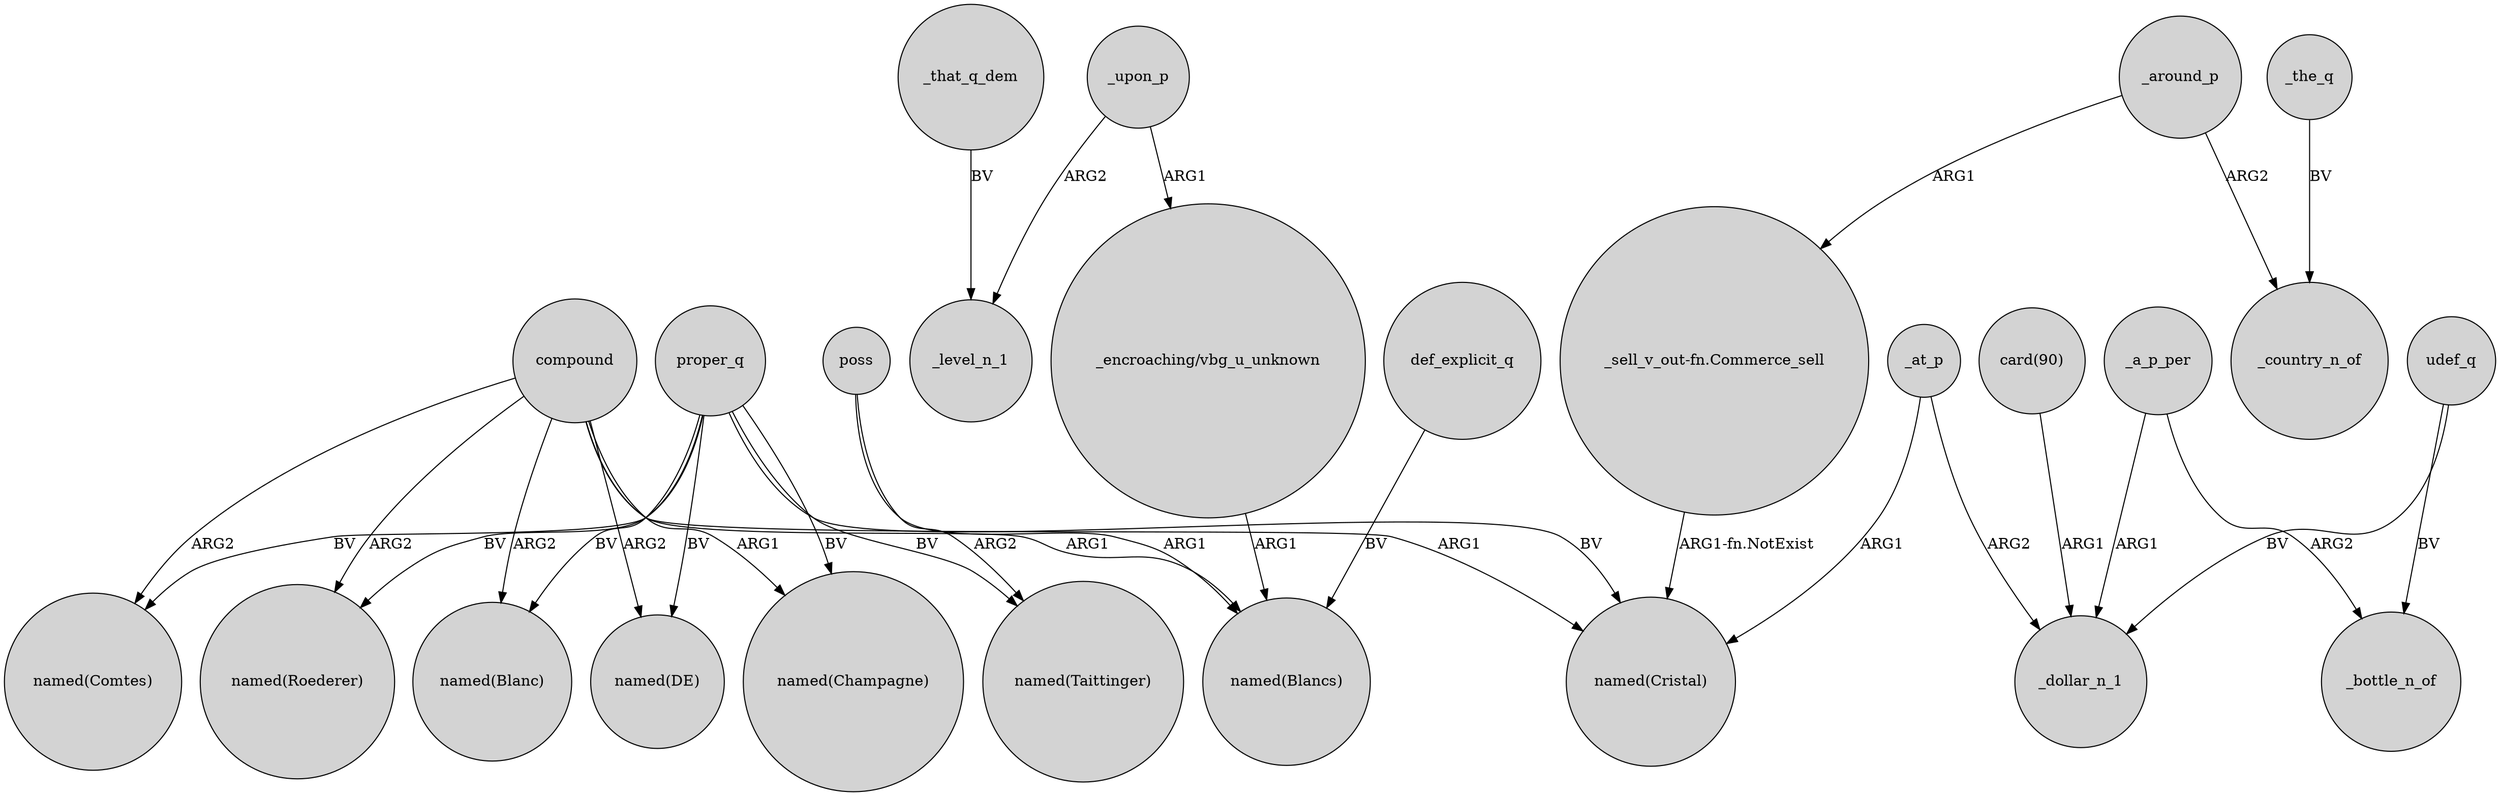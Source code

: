 digraph {
	node [shape=circle style=filled]
	compound -> "named(Cristal)" [label=ARG1]
	compound -> "named(Comtes)" [label=ARG2]
	_that_q_dem -> _level_n_1 [label=BV]
	proper_q -> "named(Blanc)" [label=BV]
	_at_p -> _dollar_n_1 [label=ARG2]
	_upon_p -> "_encroaching/vbg_u_unknown" [label=ARG1]
	poss -> "named(Blancs)" [label=ARG1]
	poss -> "named(Taittinger)" [label=ARG2]
	_around_p -> _country_n_of [label=ARG2]
	_at_p -> "named(Cristal)" [label=ARG1]
	proper_q -> "named(Taittinger)" [label=BV]
	def_explicit_q -> "named(Blancs)" [label=BV]
	proper_q -> "named(Cristal)" [label=BV]
	compound -> "named(DE)" [label=ARG2]
	_a_p_per -> _dollar_n_1 [label=ARG1]
	_the_q -> _country_n_of [label=BV]
	"card(90)" -> _dollar_n_1 [label=ARG1]
	"_encroaching/vbg_u_unknown" -> "named(Blancs)" [label=ARG1]
	compound -> "named(Roederer)" [label=ARG2]
	compound -> "named(Champagne)" [label=ARG1]
	proper_q -> "named(DE)" [label=BV]
	compound -> "named(Blancs)" [label=ARG1]
	_upon_p -> _level_n_1 [label=ARG2]
	_around_p -> "_sell_v_out-fn.Commerce_sell" [label=ARG1]
	"_sell_v_out-fn.Commerce_sell" -> "named(Cristal)" [label="ARG1-fn.NotExist"]
	proper_q -> "named(Comtes)" [label=BV]
	compound -> "named(Blanc)" [label=ARG2]
	proper_q -> "named(Champagne)" [label=BV]
	_a_p_per -> _bottle_n_of [label=ARG2]
	proper_q -> "named(Roederer)" [label=BV]
	udef_q -> _dollar_n_1 [label=BV]
	udef_q -> _bottle_n_of [label=BV]
}
